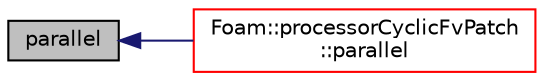 digraph "parallel"
{
  bgcolor="transparent";
  edge [fontname="Helvetica",fontsize="10",labelfontname="Helvetica",labelfontsize="10"];
  node [fontname="Helvetica",fontsize="10",shape=record];
  rankdir="LR";
  Node1930 [label="parallel",height=0.2,width=0.4,color="black", fillcolor="grey75", style="filled", fontcolor="black"];
  Node1930 -> Node1931 [dir="back",color="midnightblue",fontsize="10",style="solid",fontname="Helvetica"];
  Node1931 [label="Foam::processorCyclicFvPatch\l::parallel",height=0.2,width=0.4,color="red",URL="$a23653.html#a6f2ad23016ecf05385032d2ea2fea27d",tooltip="Are the cyclic planes parallel. "];
}
